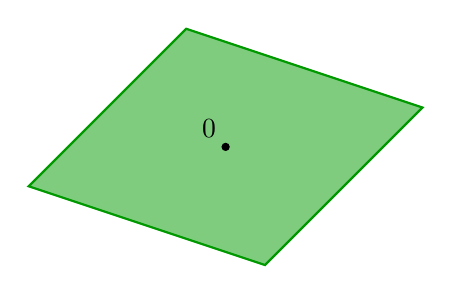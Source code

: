 \begin{tikzpicture}

        \draw[thick,green!60!black] (-3,-1)--++(3,-1)--++(2,2)--++(-3,1)--cycle;
        \fill[opacity=0.5,green!60!black] (-3,-1)--++(3,-1)--++(2,2)--++(-3,1)--cycle;
         \fill (-0.5,-0.5) circle (1.5pt);
         \node[above left] at (-0.5,-0.5) {$0$};

\end{tikzpicture}
